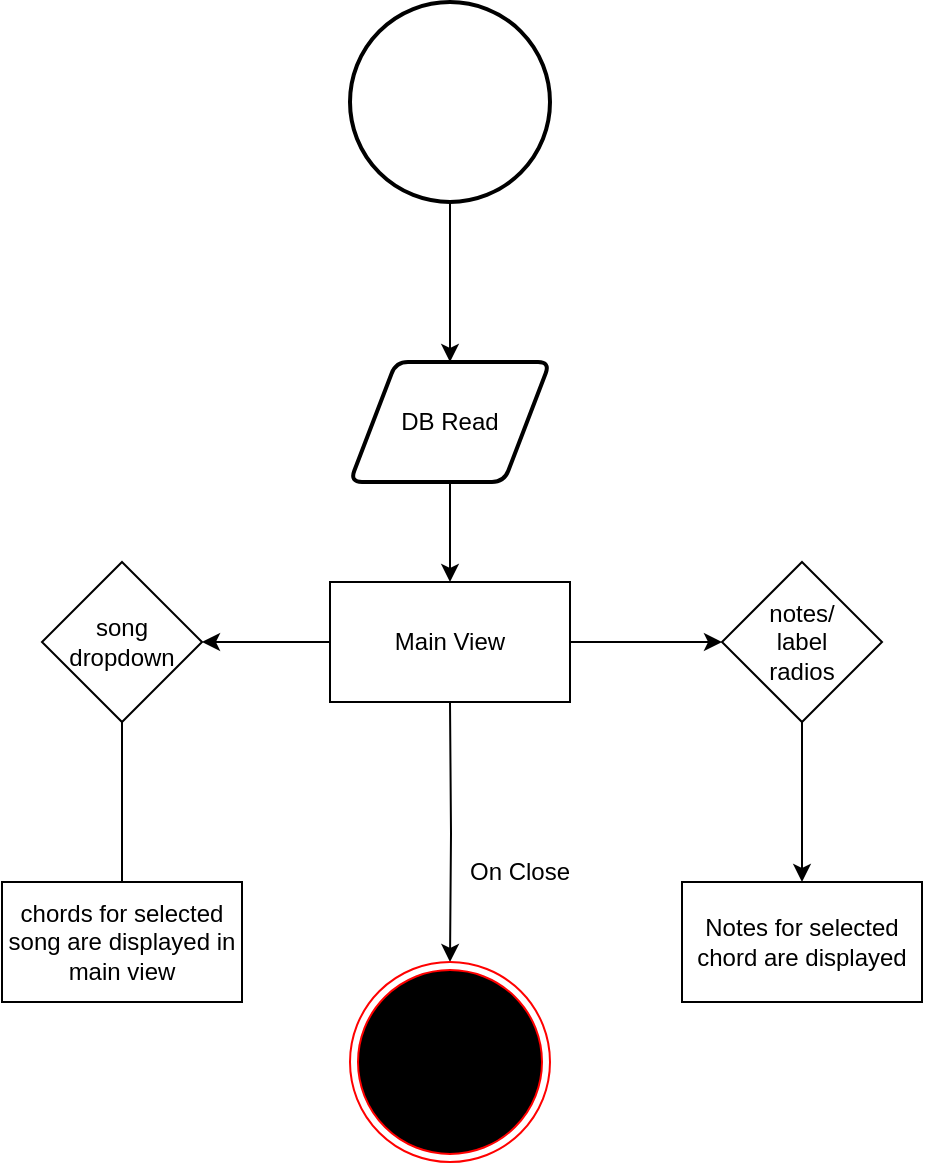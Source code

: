 <mxfile version="19.0.1" type="device"><diagram id="yFRkVdstieW83IfX3h6x" name="Page-1"><mxGraphModel dx="1182" dy="827" grid="1" gridSize="10" guides="1" tooltips="1" connect="1" arrows="1" fold="1" page="1" pageScale="1" pageWidth="827" pageHeight="1169" math="0" shadow="0"><root><mxCell id="0"/><mxCell id="1" parent="0"/><mxCell id="uKbnoJnc8bI3A-tDM237-1" style="edgeStyle=orthogonalEdgeStyle;rounded=0;orthogonalLoop=1;jettySize=auto;html=1;entryX=0.5;entryY=0;entryDx=0;entryDy=0;" edge="1" parent="1" source="uKbnoJnc8bI3A-tDM237-2" target="uKbnoJnc8bI3A-tDM237-3"><mxGeometry relative="1" as="geometry"/></mxCell><mxCell id="uKbnoJnc8bI3A-tDM237-2" value="" style="strokeWidth=2;html=1;shape=mxgraph.flowchart.start_2;whiteSpace=wrap;" vertex="1" parent="1"><mxGeometry x="314" y="40" width="100" height="100" as="geometry"/></mxCell><mxCell id="uKbnoJnc8bI3A-tDM237-3" value="DB Read" style="shape=parallelogram;html=1;strokeWidth=2;perimeter=parallelogramPerimeter;whiteSpace=wrap;rounded=1;arcSize=12;size=0.23;" vertex="1" parent="1"><mxGeometry x="314" y="220" width="100" height="60" as="geometry"/></mxCell><mxCell id="uKbnoJnc8bI3A-tDM237-4" style="edgeStyle=orthogonalEdgeStyle;rounded=0;orthogonalLoop=1;jettySize=auto;html=1;" edge="1" parent="1"><mxGeometry relative="1" as="geometry"><mxPoint x="364" y="330" as="targetPoint"/><mxPoint x="364" y="280" as="sourcePoint"/></mxGeometry></mxCell><mxCell id="uKbnoJnc8bI3A-tDM237-5" value="Main View" style="rounded=0;whiteSpace=wrap;html=1;" vertex="1" parent="1"><mxGeometry x="304" y="330" width="120" height="60" as="geometry"/></mxCell><mxCell id="uKbnoJnc8bI3A-tDM237-6" value="" style="endArrow=classic;html=1;rounded=0;exitX=1;exitY=0.5;exitDx=0;exitDy=0;" edge="1" parent="1" source="uKbnoJnc8bI3A-tDM237-5"><mxGeometry width="50" height="50" relative="1" as="geometry"><mxPoint x="390" y="450" as="sourcePoint"/><mxPoint x="500" y="360" as="targetPoint"/></mxGeometry></mxCell><mxCell id="uKbnoJnc8bI3A-tDM237-7" value="" style="endArrow=classic;html=1;rounded=0;exitX=0;exitY=0.5;exitDx=0;exitDy=0;" edge="1" parent="1" source="uKbnoJnc8bI3A-tDM237-5"><mxGeometry width="50" height="50" relative="1" as="geometry"><mxPoint x="434" y="370" as="sourcePoint"/><mxPoint x="240" y="360" as="targetPoint"/></mxGeometry></mxCell><mxCell id="uKbnoJnc8bI3A-tDM237-8" value="song&lt;br&gt;dropdown" style="rhombus;whiteSpace=wrap;html=1;" vertex="1" parent="1"><mxGeometry x="160" y="320" width="80" height="80" as="geometry"/></mxCell><mxCell id="uKbnoJnc8bI3A-tDM237-9" value="" style="endArrow=classic;html=1;rounded=0;exitX=0.5;exitY=1;exitDx=0;exitDy=0;" edge="1" parent="1" source="uKbnoJnc8bI3A-tDM237-8"><mxGeometry width="50" height="50" relative="1" as="geometry"><mxPoint x="390" y="440" as="sourcePoint"/><mxPoint x="200" y="490" as="targetPoint"/></mxGeometry></mxCell><mxCell id="uKbnoJnc8bI3A-tDM237-10" value="chords for selected song are displayed in main view" style="rounded=0;whiteSpace=wrap;html=1;" vertex="1" parent="1"><mxGeometry x="140" y="480" width="120" height="60" as="geometry"/></mxCell><mxCell id="uKbnoJnc8bI3A-tDM237-13" style="edgeStyle=orthogonalEdgeStyle;rounded=0;orthogonalLoop=1;jettySize=auto;html=1;exitX=0.5;exitY=1;exitDx=0;exitDy=0;entryX=0.5;entryY=0;entryDx=0;entryDy=0;" edge="1" parent="1" source="uKbnoJnc8bI3A-tDM237-11" target="uKbnoJnc8bI3A-tDM237-12"><mxGeometry relative="1" as="geometry"/></mxCell><mxCell id="uKbnoJnc8bI3A-tDM237-11" value="notes/&lt;br&gt;label&lt;br&gt;radios" style="rhombus;whiteSpace=wrap;html=1;" vertex="1" parent="1"><mxGeometry x="500" y="320" width="80" height="80" as="geometry"/></mxCell><mxCell id="uKbnoJnc8bI3A-tDM237-12" value="Notes for selected chord are displayed" style="rounded=0;whiteSpace=wrap;html=1;" vertex="1" parent="1"><mxGeometry x="480" y="480" width="120" height="60" as="geometry"/></mxCell><mxCell id="uKbnoJnc8bI3A-tDM237-15" style="edgeStyle=orthogonalEdgeStyle;rounded=0;orthogonalLoop=1;jettySize=auto;html=1;entryX=0.5;entryY=0;entryDx=0;entryDy=0;" edge="1" parent="1" target="uKbnoJnc8bI3A-tDM237-16"><mxGeometry relative="1" as="geometry"><mxPoint x="364" y="390" as="sourcePoint"/></mxGeometry></mxCell><mxCell id="uKbnoJnc8bI3A-tDM237-16" value="" style="ellipse;html=1;shape=endState;fillColor=#000000;strokeColor=#ff0000;" vertex="1" parent="1"><mxGeometry x="314" y="520" width="100" height="100" as="geometry"/></mxCell><mxCell id="uKbnoJnc8bI3A-tDM237-17" value="On Close" style="text;html=1;strokeColor=none;fillColor=none;align=center;verticalAlign=middle;whiteSpace=wrap;rounded=0;" vertex="1" parent="1"><mxGeometry x="364" y="460" width="70" height="30" as="geometry"/></mxCell></root></mxGraphModel></diagram></mxfile>